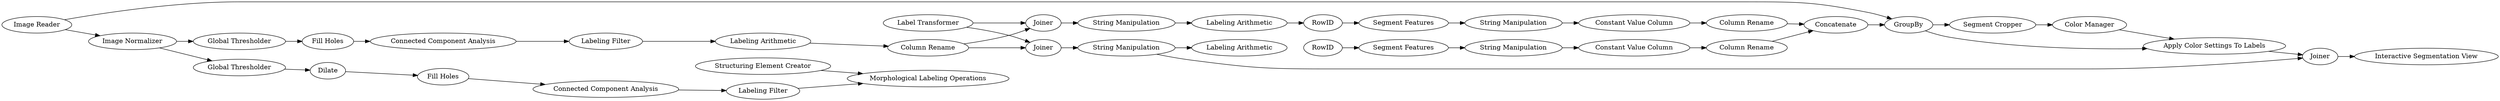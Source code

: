 digraph {
	196 -> 199
	181 -> 192
	181 -> 191
	53 -> 168
	124 -> 169
	199 -> 198
	54 -> 56
	124 -> 165
	81 -> 183
	167 -> 169
	167 -> 165
	172 -> 197
	171 -> 172
	198 -> 181
	58 -> 52
	50 -> 58
	192 -> 204
	41 -> 54
	204 -> 205
	56 -> 57
	164 -> 81
	191 -> 190
	169 -> 174
	183 -> 196
	168 -> 167
	173 -> 164
	175 -> 92
	57 -> 47
	47 -> 48
	190 -> 192
	165 -> 175
	175 -> 204
	36 -> 42
	42 -> 41
	36 -> 181
	52 -> 53
	174 -> 173
	197 -> 194
	42 -> 50
	49 -> 48
	170 -> 171
	194 -> 198
	170 [label=RowID]
	165 [label=Joiner]
	167 [label="Column Rename"]
	57 [label="Connected Component Analysis"]
	169 [label=Joiner]
	194 [label="Column Rename"]
	58 [label="Fill Holes"]
	168 [label="Labeling Arithmetic"]
	190 [label="Color Manager"]
	92 [label="Labeling Arithmetic"]
	49 [label="Structuring Element Creator"]
	196 [label="Constant Value Column"]
	41 [label="Global Thresholder"]
	56 [label="Fill Holes"]
	183 [label="String Manipulation"]
	54 [label=Dilate]
	204 [label=Joiner]
	197 [label="Constant Value Column"]
	171 [label="Segment Features"]
	48 [label="Morphological Labeling Operations"]
	164 [label=RowID]
	50 [label="Global Thresholder"]
	42 [label="Image Normalizer"]
	53 [label="Labeling Filter"]
	173 [label="Labeling Arithmetic"]
	191 [label="Segment Cropper"]
	174 [label="String Manipulation"]
	47 [label="Labeling Filter"]
	124 [label="Label Transformer"]
	172 [label="String Manipulation"]
	198 [label=Concatenate]
	199 [label="Column Rename"]
	175 [label="String Manipulation"]
	81 [label="Segment Features"]
	192 [label="Apply Color Settings To Labels"]
	36 [label="Image Reader"]
	205 [label="Interactive Segmentation View"]
	181 [label=GroupBy]
	52 [label="Connected Component Analysis"]
	rankdir=LR
}
